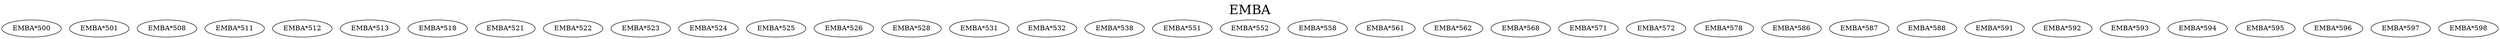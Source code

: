 digraph EMBA {
labelloc = "t";
label = "EMBA"
fontsize = 27;
"EMBA*500"
"EMBA*501"
"EMBA*508"
"EMBA*511"
"EMBA*512"
"EMBA*513"
"EMBA*518"
"EMBA*521"
"EMBA*522"
"EMBA*523"
"EMBA*524"
"EMBA*525"
"EMBA*526"
"EMBA*528"
"EMBA*531"
"EMBA*532"
"EMBA*538"
"EMBA*551"
"EMBA*552"
"EMBA*558"
"EMBA*561"
"EMBA*562"
"EMBA*568"
"EMBA*571"
"EMBA*572"
"EMBA*578"
"EMBA*586"
"EMBA*587"
"EMBA*588"
"EMBA*591"
"EMBA*592"
"EMBA*593"
"EMBA*594"
"EMBA*595"
"EMBA*596"
"EMBA*597"
"EMBA*598"
}
